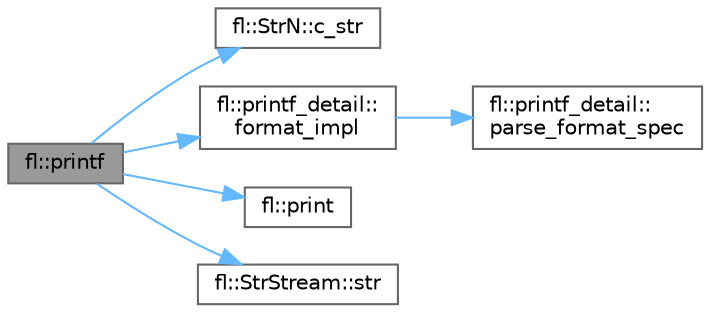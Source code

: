 digraph "fl::printf"
{
 // INTERACTIVE_SVG=YES
 // LATEX_PDF_SIZE
  bgcolor="transparent";
  edge [fontname=Helvetica,fontsize=10,labelfontname=Helvetica,labelfontsize=10];
  node [fontname=Helvetica,fontsize=10,shape=box,height=0.2,width=0.4];
  rankdir="LR";
  Node1 [id="Node000001",label="fl::printf",height=0.2,width=0.4,color="gray40", fillcolor="grey60", style="filled", fontcolor="black",tooltip="Printf-like formatting function that prints directly to the platform output."];
  Node1 -> Node2 [id="edge1_Node000001_Node000002",color="steelblue1",style="solid",tooltip=" "];
  Node2 [id="Node000002",label="fl::StrN::c_str",height=0.2,width=0.4,color="grey40", fillcolor="white", style="filled",URL="$dc/d96/classfl_1_1_str_n_a67296b774f8201293edbbabbd1b642cb.html#a67296b774f8201293edbbabbd1b642cb",tooltip=" "];
  Node1 -> Node3 [id="edge2_Node000001_Node000003",color="steelblue1",style="solid",tooltip=" "];
  Node3 [id="Node000003",label="fl::printf_detail::\lformat_impl",height=0.2,width=0.4,color="grey40", fillcolor="white", style="filled",URL="$d2/de0/namespacefl_1_1printf__detail_a73eecb8f0495b3f5b679b0e395e97e01.html#a73eecb8f0495b3f5b679b0e395e97e01",tooltip=" "];
  Node3 -> Node4 [id="edge3_Node000003_Node000004",color="steelblue1",style="solid",tooltip=" "];
  Node4 [id="Node000004",label="fl::printf_detail::\lparse_format_spec",height=0.2,width=0.4,color="grey40", fillcolor="white", style="filled",URL="$d2/de0/namespacefl_1_1printf__detail_ac9026cabf78c126af3df04b25bccad80.html#ac9026cabf78c126af3df04b25bccad80",tooltip=" "];
  Node1 -> Node5 [id="edge4_Node000001_Node000005",color="steelblue1",style="solid",tooltip=" "];
  Node5 [id="Node000005",label="fl::print",height=0.2,width=0.4,color="grey40", fillcolor="white", style="filled",URL="$d4/d36/namespacefl_a23e9f3b5be31d78996d08b3c811ec5d1.html#a23e9f3b5be31d78996d08b3c811ec5d1",tooltip=" "];
  Node1 -> Node6 [id="edge5_Node000001_Node000006",color="steelblue1",style="solid",tooltip=" "];
  Node6 [id="Node000006",label="fl::StrStream::str",height=0.2,width=0.4,color="grey40", fillcolor="white", style="filled",URL="$d4/dc6/classfl_1_1_str_stream_a7d3a31207341b3c08c26551d824861a4.html#a7d3a31207341b3c08c26551d824861a4",tooltip=" "];
}

